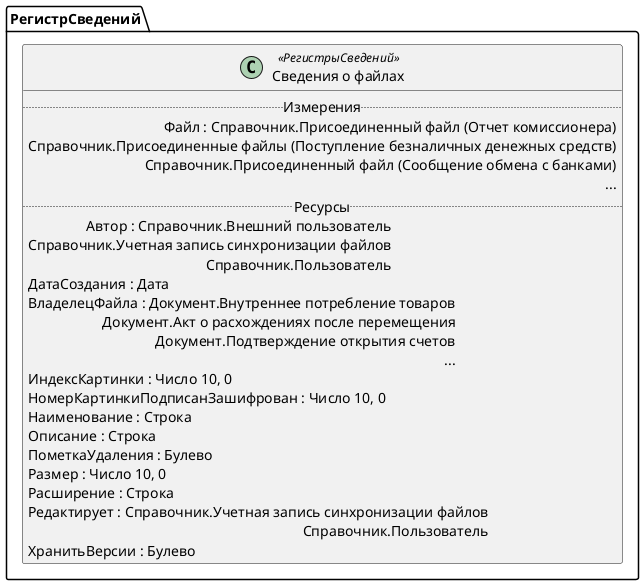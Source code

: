 ﻿@startuml СведенияОФайлах
'!include templates.wsd
'..\include templates.wsd
class РегистрСведений.СведенияОФайлах as "Сведения о файлах" <<РегистрыСведений>>
{
..Измерения..
Файл : Справочник.Присоединенный файл (Отчет комиссионера)\rСправочник.Присоединенные файлы (Поступление безналичных денежных средств)\rСправочник.Присоединенный файл (Сообщение обмена с банками)\r...
..Ресурсы..
Автор : Справочник.Внешний пользователь\rСправочник.Учетная запись синхронизации файлов\rСправочник.Пользователь
ДатаСоздания : Дата
ВладелецФайла : Документ.Внутреннее потребление товаров\rДокумент.Акт о расхождениях после перемещения\rДокумент.Подтверждение открытия счетов\r...
ИндексКартинки : Число 10, 0
НомерКартинкиПодписанЗашифрован : Число 10, 0
Наименование : Строка
Описание : Строка
ПометкаУдаления : Булево
Размер : Число 10, 0
Расширение : Строка
Редактирует : Справочник.Учетная запись синхронизации файлов\rСправочник.Пользователь
ХранитьВерсии : Булево
}
@enduml

